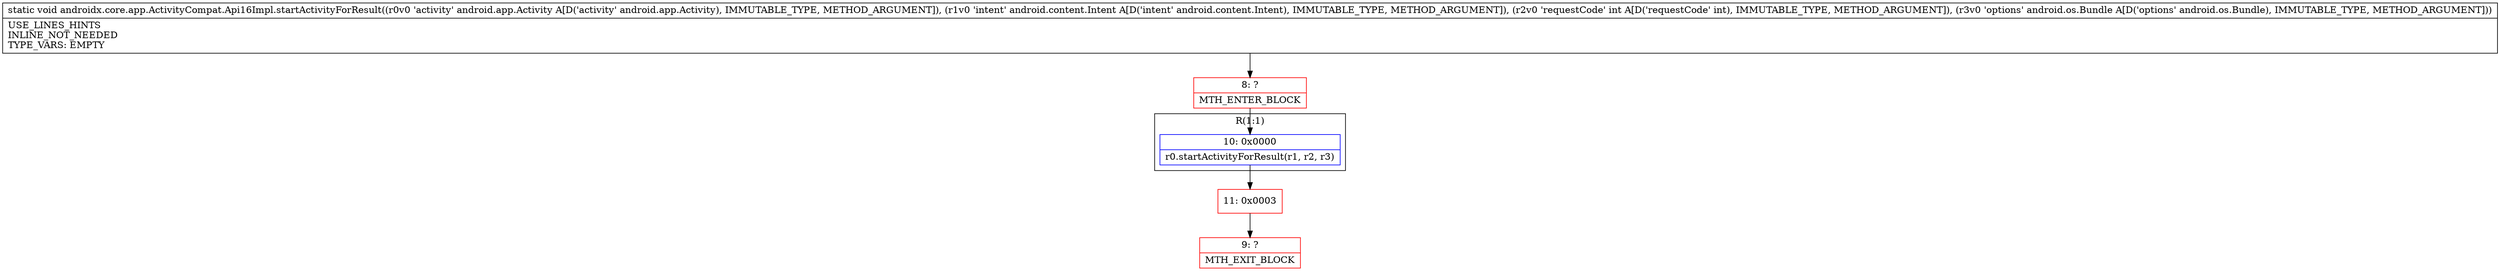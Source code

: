 digraph "CFG forandroidx.core.app.ActivityCompat.Api16Impl.startActivityForResult(Landroid\/app\/Activity;Landroid\/content\/Intent;ILandroid\/os\/Bundle;)V" {
subgraph cluster_Region_1972014685 {
label = "R(1:1)";
node [shape=record,color=blue];
Node_10 [shape=record,label="{10\:\ 0x0000|r0.startActivityForResult(r1, r2, r3)\l}"];
}
Node_8 [shape=record,color=red,label="{8\:\ ?|MTH_ENTER_BLOCK\l}"];
Node_11 [shape=record,color=red,label="{11\:\ 0x0003}"];
Node_9 [shape=record,color=red,label="{9\:\ ?|MTH_EXIT_BLOCK\l}"];
MethodNode[shape=record,label="{static void androidx.core.app.ActivityCompat.Api16Impl.startActivityForResult((r0v0 'activity' android.app.Activity A[D('activity' android.app.Activity), IMMUTABLE_TYPE, METHOD_ARGUMENT]), (r1v0 'intent' android.content.Intent A[D('intent' android.content.Intent), IMMUTABLE_TYPE, METHOD_ARGUMENT]), (r2v0 'requestCode' int A[D('requestCode' int), IMMUTABLE_TYPE, METHOD_ARGUMENT]), (r3v0 'options' android.os.Bundle A[D('options' android.os.Bundle), IMMUTABLE_TYPE, METHOD_ARGUMENT]))  | USE_LINES_HINTS\lINLINE_NOT_NEEDED\lTYPE_VARS: EMPTY\l}"];
MethodNode -> Node_8;Node_10 -> Node_11;
Node_8 -> Node_10;
Node_11 -> Node_9;
}

